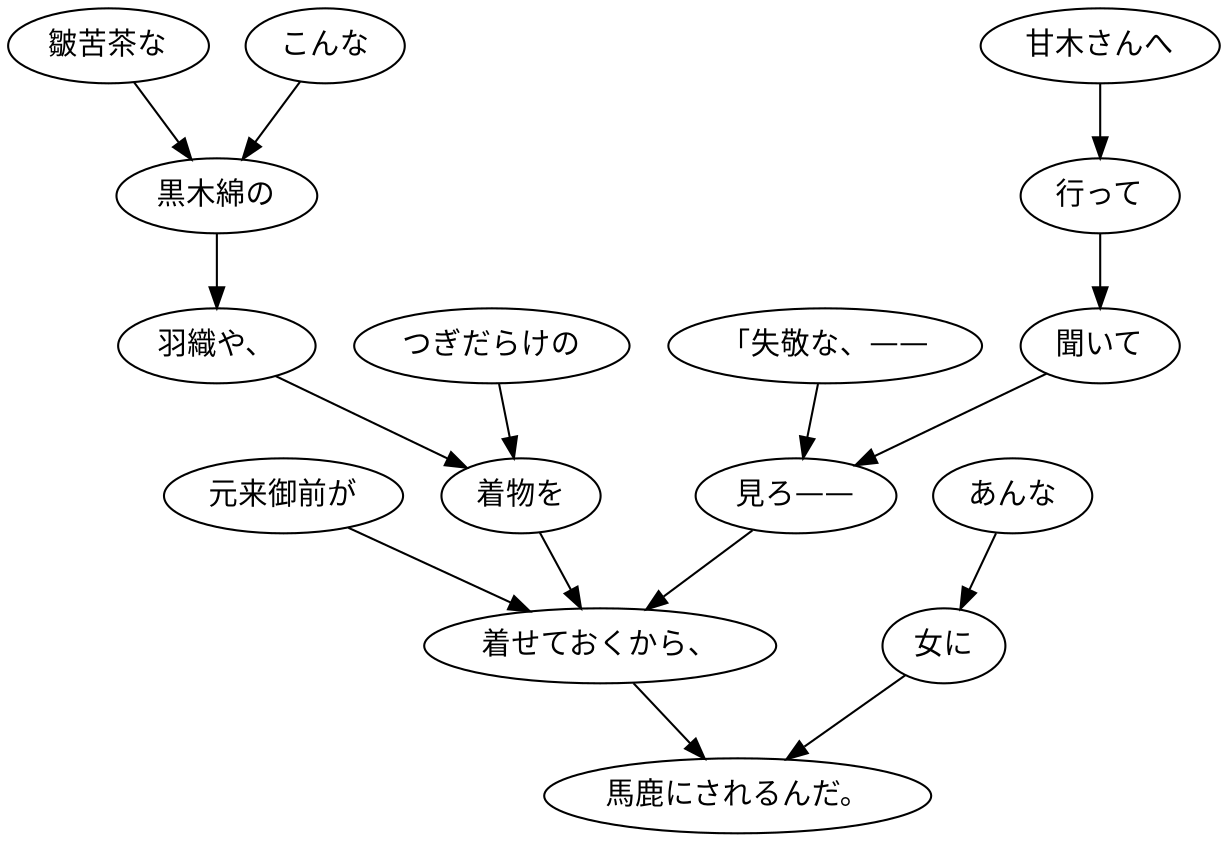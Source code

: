 digraph graph1736 {
	node0 [label="「失敬な、——"];
	node1 [label="甘木さんへ"];
	node2 [label="行って"];
	node3 [label="聞いて"];
	node4 [label="見ろ——"];
	node5 [label="元来御前が"];
	node6 [label="こんな"];
	node7 [label="皺苦茶な"];
	node8 [label="黒木綿の"];
	node9 [label="羽織や、"];
	node10 [label="つぎだらけの"];
	node11 [label="着物を"];
	node12 [label="着せておくから、"];
	node13 [label="あんな"];
	node14 [label="女に"];
	node15 [label="馬鹿にされるんだ。"];
	node0 -> node4;
	node1 -> node2;
	node2 -> node3;
	node3 -> node4;
	node4 -> node12;
	node5 -> node12;
	node6 -> node8;
	node7 -> node8;
	node8 -> node9;
	node9 -> node11;
	node10 -> node11;
	node11 -> node12;
	node12 -> node15;
	node13 -> node14;
	node14 -> node15;
}
